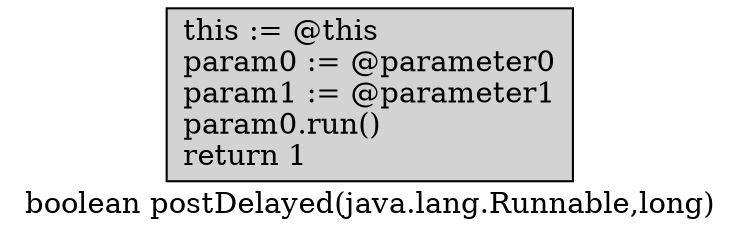 digraph "boolean postDelayed(java.lang.Runnable,long)" {
    label="boolean postDelayed(java.lang.Runnable,long)";
    node [shape=box];
    "0" [style=filled,fillcolor=gray,style=filled,fillcolor=lightgray,label="this := @this\lparam0 := @parameter0\lparam1 := @parameter1\lparam0.run()\lreturn 1\l",];
}
